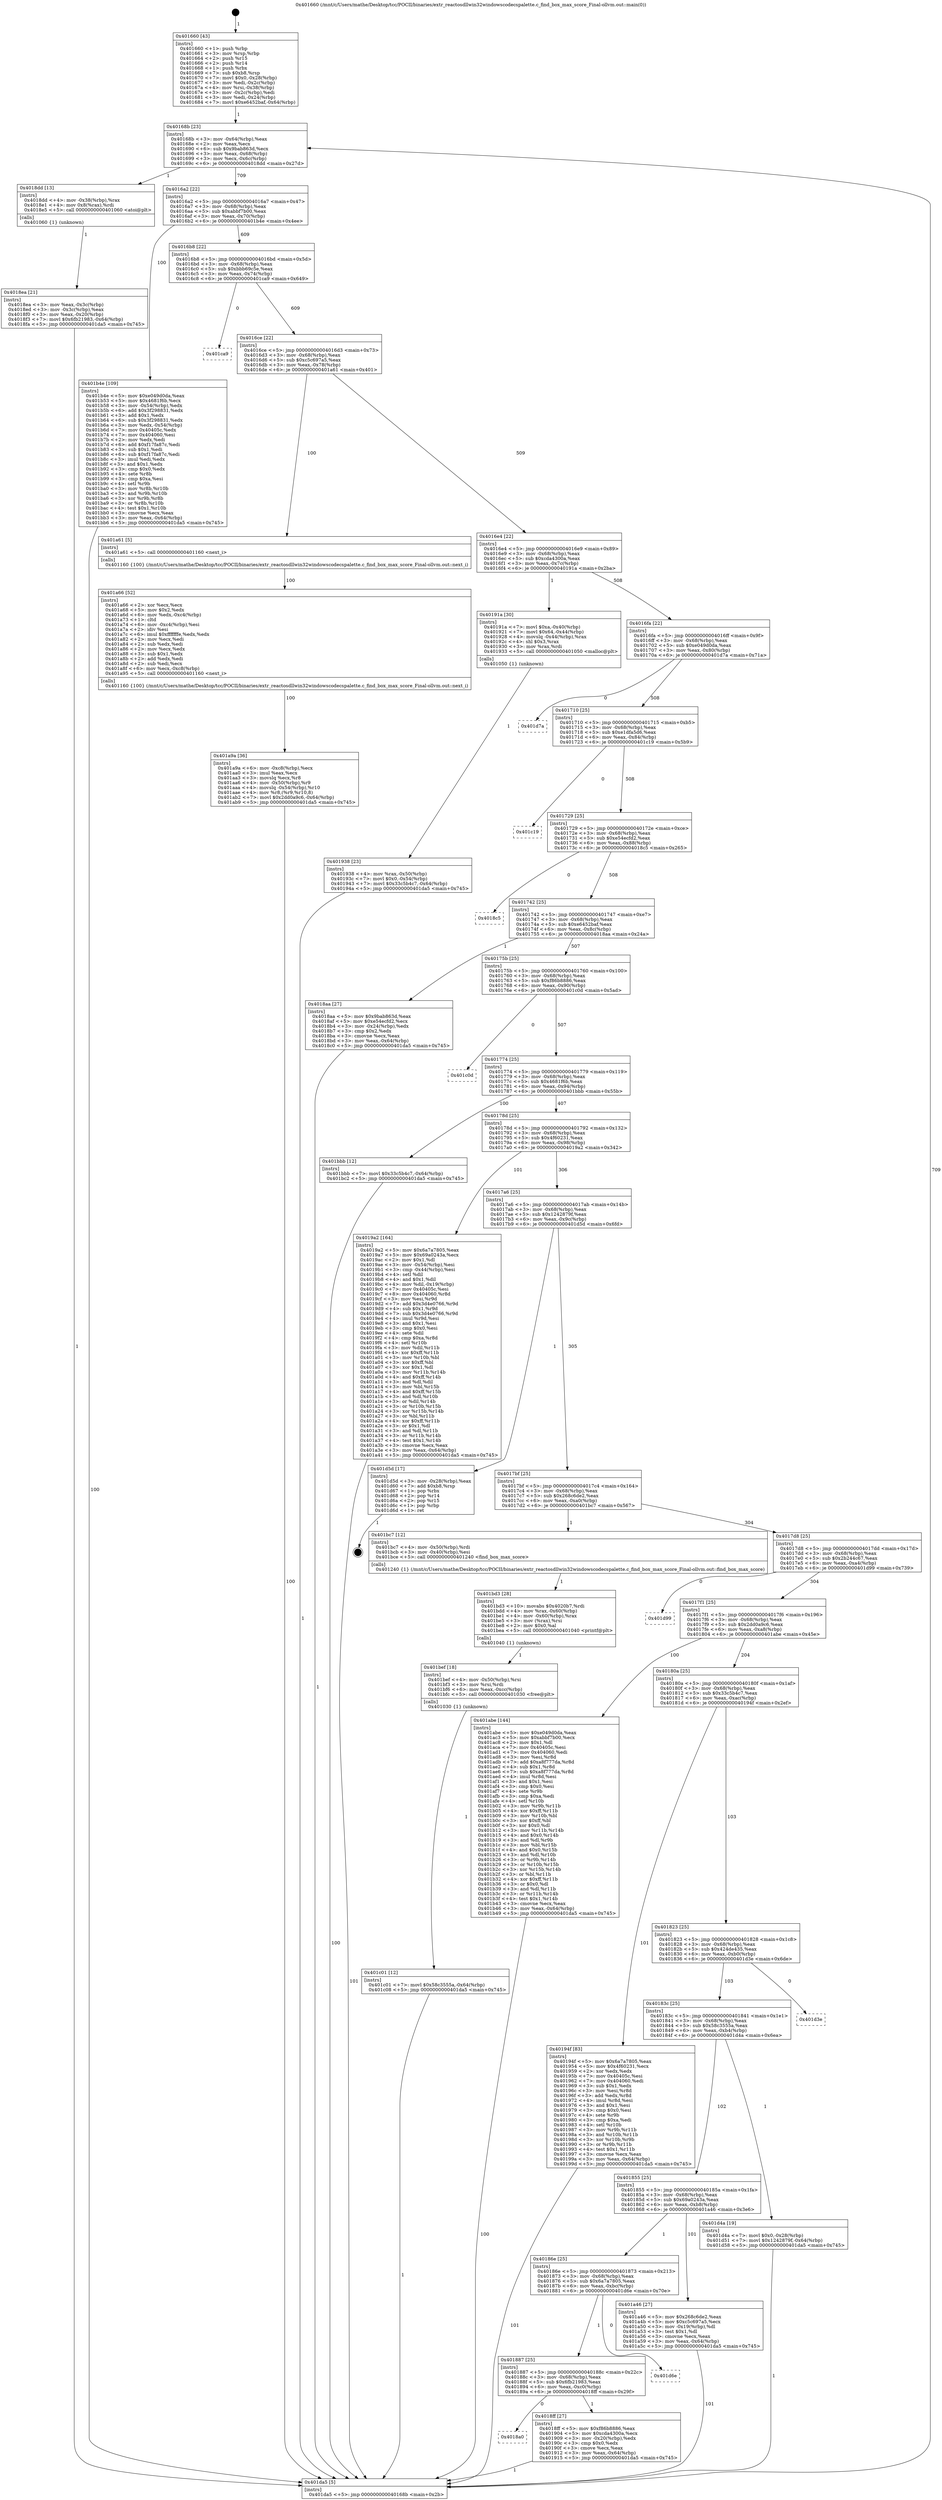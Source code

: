 digraph "0x401660" {
  label = "0x401660 (/mnt/c/Users/mathe/Desktop/tcc/POCII/binaries/extr_reactosdllwin32windowscodecspalette.c_find_box_max_score_Final-ollvm.out::main(0))"
  labelloc = "t"
  node[shape=record]

  Entry [label="",width=0.3,height=0.3,shape=circle,fillcolor=black,style=filled]
  "0x40168b" [label="{
     0x40168b [23]\l
     | [instrs]\l
     &nbsp;&nbsp;0x40168b \<+3\>: mov -0x64(%rbp),%eax\l
     &nbsp;&nbsp;0x40168e \<+2\>: mov %eax,%ecx\l
     &nbsp;&nbsp;0x401690 \<+6\>: sub $0x9bab863d,%ecx\l
     &nbsp;&nbsp;0x401696 \<+3\>: mov %eax,-0x68(%rbp)\l
     &nbsp;&nbsp;0x401699 \<+3\>: mov %ecx,-0x6c(%rbp)\l
     &nbsp;&nbsp;0x40169c \<+6\>: je 00000000004018dd \<main+0x27d\>\l
  }"]
  "0x4018dd" [label="{
     0x4018dd [13]\l
     | [instrs]\l
     &nbsp;&nbsp;0x4018dd \<+4\>: mov -0x38(%rbp),%rax\l
     &nbsp;&nbsp;0x4018e1 \<+4\>: mov 0x8(%rax),%rdi\l
     &nbsp;&nbsp;0x4018e5 \<+5\>: call 0000000000401060 \<atoi@plt\>\l
     | [calls]\l
     &nbsp;&nbsp;0x401060 \{1\} (unknown)\l
  }"]
  "0x4016a2" [label="{
     0x4016a2 [22]\l
     | [instrs]\l
     &nbsp;&nbsp;0x4016a2 \<+5\>: jmp 00000000004016a7 \<main+0x47\>\l
     &nbsp;&nbsp;0x4016a7 \<+3\>: mov -0x68(%rbp),%eax\l
     &nbsp;&nbsp;0x4016aa \<+5\>: sub $0xabbf7b00,%eax\l
     &nbsp;&nbsp;0x4016af \<+3\>: mov %eax,-0x70(%rbp)\l
     &nbsp;&nbsp;0x4016b2 \<+6\>: je 0000000000401b4e \<main+0x4ee\>\l
  }"]
  Exit [label="",width=0.3,height=0.3,shape=circle,fillcolor=black,style=filled,peripheries=2]
  "0x401b4e" [label="{
     0x401b4e [109]\l
     | [instrs]\l
     &nbsp;&nbsp;0x401b4e \<+5\>: mov $0xe049d0da,%eax\l
     &nbsp;&nbsp;0x401b53 \<+5\>: mov $0x4681f6b,%ecx\l
     &nbsp;&nbsp;0x401b58 \<+3\>: mov -0x54(%rbp),%edx\l
     &nbsp;&nbsp;0x401b5b \<+6\>: add $0x3f298831,%edx\l
     &nbsp;&nbsp;0x401b61 \<+3\>: add $0x1,%edx\l
     &nbsp;&nbsp;0x401b64 \<+6\>: sub $0x3f298831,%edx\l
     &nbsp;&nbsp;0x401b6a \<+3\>: mov %edx,-0x54(%rbp)\l
     &nbsp;&nbsp;0x401b6d \<+7\>: mov 0x40405c,%edx\l
     &nbsp;&nbsp;0x401b74 \<+7\>: mov 0x404060,%esi\l
     &nbsp;&nbsp;0x401b7b \<+2\>: mov %edx,%edi\l
     &nbsp;&nbsp;0x401b7d \<+6\>: add $0xf17fa87c,%edi\l
     &nbsp;&nbsp;0x401b83 \<+3\>: sub $0x1,%edi\l
     &nbsp;&nbsp;0x401b86 \<+6\>: sub $0xf17fa87c,%edi\l
     &nbsp;&nbsp;0x401b8c \<+3\>: imul %edi,%edx\l
     &nbsp;&nbsp;0x401b8f \<+3\>: and $0x1,%edx\l
     &nbsp;&nbsp;0x401b92 \<+3\>: cmp $0x0,%edx\l
     &nbsp;&nbsp;0x401b95 \<+4\>: sete %r8b\l
     &nbsp;&nbsp;0x401b99 \<+3\>: cmp $0xa,%esi\l
     &nbsp;&nbsp;0x401b9c \<+4\>: setl %r9b\l
     &nbsp;&nbsp;0x401ba0 \<+3\>: mov %r8b,%r10b\l
     &nbsp;&nbsp;0x401ba3 \<+3\>: and %r9b,%r10b\l
     &nbsp;&nbsp;0x401ba6 \<+3\>: xor %r9b,%r8b\l
     &nbsp;&nbsp;0x401ba9 \<+3\>: or %r8b,%r10b\l
     &nbsp;&nbsp;0x401bac \<+4\>: test $0x1,%r10b\l
     &nbsp;&nbsp;0x401bb0 \<+3\>: cmovne %ecx,%eax\l
     &nbsp;&nbsp;0x401bb3 \<+3\>: mov %eax,-0x64(%rbp)\l
     &nbsp;&nbsp;0x401bb6 \<+5\>: jmp 0000000000401da5 \<main+0x745\>\l
  }"]
  "0x4016b8" [label="{
     0x4016b8 [22]\l
     | [instrs]\l
     &nbsp;&nbsp;0x4016b8 \<+5\>: jmp 00000000004016bd \<main+0x5d\>\l
     &nbsp;&nbsp;0x4016bd \<+3\>: mov -0x68(%rbp),%eax\l
     &nbsp;&nbsp;0x4016c0 \<+5\>: sub $0xbbb69c5e,%eax\l
     &nbsp;&nbsp;0x4016c5 \<+3\>: mov %eax,-0x74(%rbp)\l
     &nbsp;&nbsp;0x4016c8 \<+6\>: je 0000000000401ca9 \<main+0x649\>\l
  }"]
  "0x401c01" [label="{
     0x401c01 [12]\l
     | [instrs]\l
     &nbsp;&nbsp;0x401c01 \<+7\>: movl $0x58c3555a,-0x64(%rbp)\l
     &nbsp;&nbsp;0x401c08 \<+5\>: jmp 0000000000401da5 \<main+0x745\>\l
  }"]
  "0x401ca9" [label="{
     0x401ca9\l
  }", style=dashed]
  "0x4016ce" [label="{
     0x4016ce [22]\l
     | [instrs]\l
     &nbsp;&nbsp;0x4016ce \<+5\>: jmp 00000000004016d3 \<main+0x73\>\l
     &nbsp;&nbsp;0x4016d3 \<+3\>: mov -0x68(%rbp),%eax\l
     &nbsp;&nbsp;0x4016d6 \<+5\>: sub $0xc5c697a5,%eax\l
     &nbsp;&nbsp;0x4016db \<+3\>: mov %eax,-0x78(%rbp)\l
     &nbsp;&nbsp;0x4016de \<+6\>: je 0000000000401a61 \<main+0x401\>\l
  }"]
  "0x401bef" [label="{
     0x401bef [18]\l
     | [instrs]\l
     &nbsp;&nbsp;0x401bef \<+4\>: mov -0x50(%rbp),%rsi\l
     &nbsp;&nbsp;0x401bf3 \<+3\>: mov %rsi,%rdi\l
     &nbsp;&nbsp;0x401bf6 \<+6\>: mov %eax,-0xcc(%rbp)\l
     &nbsp;&nbsp;0x401bfc \<+5\>: call 0000000000401030 \<free@plt\>\l
     | [calls]\l
     &nbsp;&nbsp;0x401030 \{1\} (unknown)\l
  }"]
  "0x401a61" [label="{
     0x401a61 [5]\l
     | [instrs]\l
     &nbsp;&nbsp;0x401a61 \<+5\>: call 0000000000401160 \<next_i\>\l
     | [calls]\l
     &nbsp;&nbsp;0x401160 \{100\} (/mnt/c/Users/mathe/Desktop/tcc/POCII/binaries/extr_reactosdllwin32windowscodecspalette.c_find_box_max_score_Final-ollvm.out::next_i)\l
  }"]
  "0x4016e4" [label="{
     0x4016e4 [22]\l
     | [instrs]\l
     &nbsp;&nbsp;0x4016e4 \<+5\>: jmp 00000000004016e9 \<main+0x89\>\l
     &nbsp;&nbsp;0x4016e9 \<+3\>: mov -0x68(%rbp),%eax\l
     &nbsp;&nbsp;0x4016ec \<+5\>: sub $0xcda4300a,%eax\l
     &nbsp;&nbsp;0x4016f1 \<+3\>: mov %eax,-0x7c(%rbp)\l
     &nbsp;&nbsp;0x4016f4 \<+6\>: je 000000000040191a \<main+0x2ba\>\l
  }"]
  "0x401bd3" [label="{
     0x401bd3 [28]\l
     | [instrs]\l
     &nbsp;&nbsp;0x401bd3 \<+10\>: movabs $0x4020b7,%rdi\l
     &nbsp;&nbsp;0x401bdd \<+4\>: mov %rax,-0x60(%rbp)\l
     &nbsp;&nbsp;0x401be1 \<+4\>: mov -0x60(%rbp),%rax\l
     &nbsp;&nbsp;0x401be5 \<+3\>: mov (%rax),%rsi\l
     &nbsp;&nbsp;0x401be8 \<+2\>: mov $0x0,%al\l
     &nbsp;&nbsp;0x401bea \<+5\>: call 0000000000401040 \<printf@plt\>\l
     | [calls]\l
     &nbsp;&nbsp;0x401040 \{1\} (unknown)\l
  }"]
  "0x40191a" [label="{
     0x40191a [30]\l
     | [instrs]\l
     &nbsp;&nbsp;0x40191a \<+7\>: movl $0xa,-0x40(%rbp)\l
     &nbsp;&nbsp;0x401921 \<+7\>: movl $0x64,-0x44(%rbp)\l
     &nbsp;&nbsp;0x401928 \<+4\>: movslq -0x44(%rbp),%rax\l
     &nbsp;&nbsp;0x40192c \<+4\>: shl $0x3,%rax\l
     &nbsp;&nbsp;0x401930 \<+3\>: mov %rax,%rdi\l
     &nbsp;&nbsp;0x401933 \<+5\>: call 0000000000401050 \<malloc@plt\>\l
     | [calls]\l
     &nbsp;&nbsp;0x401050 \{1\} (unknown)\l
  }"]
  "0x4016fa" [label="{
     0x4016fa [22]\l
     | [instrs]\l
     &nbsp;&nbsp;0x4016fa \<+5\>: jmp 00000000004016ff \<main+0x9f\>\l
     &nbsp;&nbsp;0x4016ff \<+3\>: mov -0x68(%rbp),%eax\l
     &nbsp;&nbsp;0x401702 \<+5\>: sub $0xe049d0da,%eax\l
     &nbsp;&nbsp;0x401707 \<+3\>: mov %eax,-0x80(%rbp)\l
     &nbsp;&nbsp;0x40170a \<+6\>: je 0000000000401d7a \<main+0x71a\>\l
  }"]
  "0x401a9a" [label="{
     0x401a9a [36]\l
     | [instrs]\l
     &nbsp;&nbsp;0x401a9a \<+6\>: mov -0xc8(%rbp),%ecx\l
     &nbsp;&nbsp;0x401aa0 \<+3\>: imul %eax,%ecx\l
     &nbsp;&nbsp;0x401aa3 \<+3\>: movslq %ecx,%r8\l
     &nbsp;&nbsp;0x401aa6 \<+4\>: mov -0x50(%rbp),%r9\l
     &nbsp;&nbsp;0x401aaa \<+4\>: movslq -0x54(%rbp),%r10\l
     &nbsp;&nbsp;0x401aae \<+4\>: mov %r8,(%r9,%r10,8)\l
     &nbsp;&nbsp;0x401ab2 \<+7\>: movl $0x2dd0a9c6,-0x64(%rbp)\l
     &nbsp;&nbsp;0x401ab9 \<+5\>: jmp 0000000000401da5 \<main+0x745\>\l
  }"]
  "0x401d7a" [label="{
     0x401d7a\l
  }", style=dashed]
  "0x401710" [label="{
     0x401710 [25]\l
     | [instrs]\l
     &nbsp;&nbsp;0x401710 \<+5\>: jmp 0000000000401715 \<main+0xb5\>\l
     &nbsp;&nbsp;0x401715 \<+3\>: mov -0x68(%rbp),%eax\l
     &nbsp;&nbsp;0x401718 \<+5\>: sub $0xe1dfa5d6,%eax\l
     &nbsp;&nbsp;0x40171d \<+6\>: mov %eax,-0x84(%rbp)\l
     &nbsp;&nbsp;0x401723 \<+6\>: je 0000000000401c19 \<main+0x5b9\>\l
  }"]
  "0x401a66" [label="{
     0x401a66 [52]\l
     | [instrs]\l
     &nbsp;&nbsp;0x401a66 \<+2\>: xor %ecx,%ecx\l
     &nbsp;&nbsp;0x401a68 \<+5\>: mov $0x2,%edx\l
     &nbsp;&nbsp;0x401a6d \<+6\>: mov %edx,-0xc4(%rbp)\l
     &nbsp;&nbsp;0x401a73 \<+1\>: cltd\l
     &nbsp;&nbsp;0x401a74 \<+6\>: mov -0xc4(%rbp),%esi\l
     &nbsp;&nbsp;0x401a7a \<+2\>: idiv %esi\l
     &nbsp;&nbsp;0x401a7c \<+6\>: imul $0xfffffffe,%edx,%edx\l
     &nbsp;&nbsp;0x401a82 \<+2\>: mov %ecx,%edi\l
     &nbsp;&nbsp;0x401a84 \<+2\>: sub %edx,%edi\l
     &nbsp;&nbsp;0x401a86 \<+2\>: mov %ecx,%edx\l
     &nbsp;&nbsp;0x401a88 \<+3\>: sub $0x1,%edx\l
     &nbsp;&nbsp;0x401a8b \<+2\>: add %edx,%edi\l
     &nbsp;&nbsp;0x401a8d \<+2\>: sub %edi,%ecx\l
     &nbsp;&nbsp;0x401a8f \<+6\>: mov %ecx,-0xc8(%rbp)\l
     &nbsp;&nbsp;0x401a95 \<+5\>: call 0000000000401160 \<next_i\>\l
     | [calls]\l
     &nbsp;&nbsp;0x401160 \{100\} (/mnt/c/Users/mathe/Desktop/tcc/POCII/binaries/extr_reactosdllwin32windowscodecspalette.c_find_box_max_score_Final-ollvm.out::next_i)\l
  }"]
  "0x401c19" [label="{
     0x401c19\l
  }", style=dashed]
  "0x401729" [label="{
     0x401729 [25]\l
     | [instrs]\l
     &nbsp;&nbsp;0x401729 \<+5\>: jmp 000000000040172e \<main+0xce\>\l
     &nbsp;&nbsp;0x40172e \<+3\>: mov -0x68(%rbp),%eax\l
     &nbsp;&nbsp;0x401731 \<+5\>: sub $0xe54ecfd2,%eax\l
     &nbsp;&nbsp;0x401736 \<+6\>: mov %eax,-0x88(%rbp)\l
     &nbsp;&nbsp;0x40173c \<+6\>: je 00000000004018c5 \<main+0x265\>\l
  }"]
  "0x401938" [label="{
     0x401938 [23]\l
     | [instrs]\l
     &nbsp;&nbsp;0x401938 \<+4\>: mov %rax,-0x50(%rbp)\l
     &nbsp;&nbsp;0x40193c \<+7\>: movl $0x0,-0x54(%rbp)\l
     &nbsp;&nbsp;0x401943 \<+7\>: movl $0x33c5b4c7,-0x64(%rbp)\l
     &nbsp;&nbsp;0x40194a \<+5\>: jmp 0000000000401da5 \<main+0x745\>\l
  }"]
  "0x4018c5" [label="{
     0x4018c5\l
  }", style=dashed]
  "0x401742" [label="{
     0x401742 [25]\l
     | [instrs]\l
     &nbsp;&nbsp;0x401742 \<+5\>: jmp 0000000000401747 \<main+0xe7\>\l
     &nbsp;&nbsp;0x401747 \<+3\>: mov -0x68(%rbp),%eax\l
     &nbsp;&nbsp;0x40174a \<+5\>: sub $0xe6452baf,%eax\l
     &nbsp;&nbsp;0x40174f \<+6\>: mov %eax,-0x8c(%rbp)\l
     &nbsp;&nbsp;0x401755 \<+6\>: je 00000000004018aa \<main+0x24a\>\l
  }"]
  "0x4018a0" [label="{
     0x4018a0\l
  }", style=dashed]
  "0x4018aa" [label="{
     0x4018aa [27]\l
     | [instrs]\l
     &nbsp;&nbsp;0x4018aa \<+5\>: mov $0x9bab863d,%eax\l
     &nbsp;&nbsp;0x4018af \<+5\>: mov $0xe54ecfd2,%ecx\l
     &nbsp;&nbsp;0x4018b4 \<+3\>: mov -0x24(%rbp),%edx\l
     &nbsp;&nbsp;0x4018b7 \<+3\>: cmp $0x2,%edx\l
     &nbsp;&nbsp;0x4018ba \<+3\>: cmovne %ecx,%eax\l
     &nbsp;&nbsp;0x4018bd \<+3\>: mov %eax,-0x64(%rbp)\l
     &nbsp;&nbsp;0x4018c0 \<+5\>: jmp 0000000000401da5 \<main+0x745\>\l
  }"]
  "0x40175b" [label="{
     0x40175b [25]\l
     | [instrs]\l
     &nbsp;&nbsp;0x40175b \<+5\>: jmp 0000000000401760 \<main+0x100\>\l
     &nbsp;&nbsp;0x401760 \<+3\>: mov -0x68(%rbp),%eax\l
     &nbsp;&nbsp;0x401763 \<+5\>: sub $0xf86b8886,%eax\l
     &nbsp;&nbsp;0x401768 \<+6\>: mov %eax,-0x90(%rbp)\l
     &nbsp;&nbsp;0x40176e \<+6\>: je 0000000000401c0d \<main+0x5ad\>\l
  }"]
  "0x401da5" [label="{
     0x401da5 [5]\l
     | [instrs]\l
     &nbsp;&nbsp;0x401da5 \<+5\>: jmp 000000000040168b \<main+0x2b\>\l
  }"]
  "0x401660" [label="{
     0x401660 [43]\l
     | [instrs]\l
     &nbsp;&nbsp;0x401660 \<+1\>: push %rbp\l
     &nbsp;&nbsp;0x401661 \<+3\>: mov %rsp,%rbp\l
     &nbsp;&nbsp;0x401664 \<+2\>: push %r15\l
     &nbsp;&nbsp;0x401666 \<+2\>: push %r14\l
     &nbsp;&nbsp;0x401668 \<+1\>: push %rbx\l
     &nbsp;&nbsp;0x401669 \<+7\>: sub $0xb8,%rsp\l
     &nbsp;&nbsp;0x401670 \<+7\>: movl $0x0,-0x28(%rbp)\l
     &nbsp;&nbsp;0x401677 \<+3\>: mov %edi,-0x2c(%rbp)\l
     &nbsp;&nbsp;0x40167a \<+4\>: mov %rsi,-0x38(%rbp)\l
     &nbsp;&nbsp;0x40167e \<+3\>: mov -0x2c(%rbp),%edi\l
     &nbsp;&nbsp;0x401681 \<+3\>: mov %edi,-0x24(%rbp)\l
     &nbsp;&nbsp;0x401684 \<+7\>: movl $0xe6452baf,-0x64(%rbp)\l
  }"]
  "0x4018ea" [label="{
     0x4018ea [21]\l
     | [instrs]\l
     &nbsp;&nbsp;0x4018ea \<+3\>: mov %eax,-0x3c(%rbp)\l
     &nbsp;&nbsp;0x4018ed \<+3\>: mov -0x3c(%rbp),%eax\l
     &nbsp;&nbsp;0x4018f0 \<+3\>: mov %eax,-0x20(%rbp)\l
     &nbsp;&nbsp;0x4018f3 \<+7\>: movl $0x6fb21983,-0x64(%rbp)\l
     &nbsp;&nbsp;0x4018fa \<+5\>: jmp 0000000000401da5 \<main+0x745\>\l
  }"]
  "0x4018ff" [label="{
     0x4018ff [27]\l
     | [instrs]\l
     &nbsp;&nbsp;0x4018ff \<+5\>: mov $0xf86b8886,%eax\l
     &nbsp;&nbsp;0x401904 \<+5\>: mov $0xcda4300a,%ecx\l
     &nbsp;&nbsp;0x401909 \<+3\>: mov -0x20(%rbp),%edx\l
     &nbsp;&nbsp;0x40190c \<+3\>: cmp $0x0,%edx\l
     &nbsp;&nbsp;0x40190f \<+3\>: cmove %ecx,%eax\l
     &nbsp;&nbsp;0x401912 \<+3\>: mov %eax,-0x64(%rbp)\l
     &nbsp;&nbsp;0x401915 \<+5\>: jmp 0000000000401da5 \<main+0x745\>\l
  }"]
  "0x401c0d" [label="{
     0x401c0d\l
  }", style=dashed]
  "0x401774" [label="{
     0x401774 [25]\l
     | [instrs]\l
     &nbsp;&nbsp;0x401774 \<+5\>: jmp 0000000000401779 \<main+0x119\>\l
     &nbsp;&nbsp;0x401779 \<+3\>: mov -0x68(%rbp),%eax\l
     &nbsp;&nbsp;0x40177c \<+5\>: sub $0x4681f6b,%eax\l
     &nbsp;&nbsp;0x401781 \<+6\>: mov %eax,-0x94(%rbp)\l
     &nbsp;&nbsp;0x401787 \<+6\>: je 0000000000401bbb \<main+0x55b\>\l
  }"]
  "0x401887" [label="{
     0x401887 [25]\l
     | [instrs]\l
     &nbsp;&nbsp;0x401887 \<+5\>: jmp 000000000040188c \<main+0x22c\>\l
     &nbsp;&nbsp;0x40188c \<+3\>: mov -0x68(%rbp),%eax\l
     &nbsp;&nbsp;0x40188f \<+5\>: sub $0x6fb21983,%eax\l
     &nbsp;&nbsp;0x401894 \<+6\>: mov %eax,-0xc0(%rbp)\l
     &nbsp;&nbsp;0x40189a \<+6\>: je 00000000004018ff \<main+0x29f\>\l
  }"]
  "0x401bbb" [label="{
     0x401bbb [12]\l
     | [instrs]\l
     &nbsp;&nbsp;0x401bbb \<+7\>: movl $0x33c5b4c7,-0x64(%rbp)\l
     &nbsp;&nbsp;0x401bc2 \<+5\>: jmp 0000000000401da5 \<main+0x745\>\l
  }"]
  "0x40178d" [label="{
     0x40178d [25]\l
     | [instrs]\l
     &nbsp;&nbsp;0x40178d \<+5\>: jmp 0000000000401792 \<main+0x132\>\l
     &nbsp;&nbsp;0x401792 \<+3\>: mov -0x68(%rbp),%eax\l
     &nbsp;&nbsp;0x401795 \<+5\>: sub $0x4f60231,%eax\l
     &nbsp;&nbsp;0x40179a \<+6\>: mov %eax,-0x98(%rbp)\l
     &nbsp;&nbsp;0x4017a0 \<+6\>: je 00000000004019a2 \<main+0x342\>\l
  }"]
  "0x401d6e" [label="{
     0x401d6e\l
  }", style=dashed]
  "0x4019a2" [label="{
     0x4019a2 [164]\l
     | [instrs]\l
     &nbsp;&nbsp;0x4019a2 \<+5\>: mov $0x6a7a7805,%eax\l
     &nbsp;&nbsp;0x4019a7 \<+5\>: mov $0x69a0243a,%ecx\l
     &nbsp;&nbsp;0x4019ac \<+2\>: mov $0x1,%dl\l
     &nbsp;&nbsp;0x4019ae \<+3\>: mov -0x54(%rbp),%esi\l
     &nbsp;&nbsp;0x4019b1 \<+3\>: cmp -0x44(%rbp),%esi\l
     &nbsp;&nbsp;0x4019b4 \<+4\>: setl %dil\l
     &nbsp;&nbsp;0x4019b8 \<+4\>: and $0x1,%dil\l
     &nbsp;&nbsp;0x4019bc \<+4\>: mov %dil,-0x19(%rbp)\l
     &nbsp;&nbsp;0x4019c0 \<+7\>: mov 0x40405c,%esi\l
     &nbsp;&nbsp;0x4019c7 \<+8\>: mov 0x404060,%r8d\l
     &nbsp;&nbsp;0x4019cf \<+3\>: mov %esi,%r9d\l
     &nbsp;&nbsp;0x4019d2 \<+7\>: add $0x3d4e0766,%r9d\l
     &nbsp;&nbsp;0x4019d9 \<+4\>: sub $0x1,%r9d\l
     &nbsp;&nbsp;0x4019dd \<+7\>: sub $0x3d4e0766,%r9d\l
     &nbsp;&nbsp;0x4019e4 \<+4\>: imul %r9d,%esi\l
     &nbsp;&nbsp;0x4019e8 \<+3\>: and $0x1,%esi\l
     &nbsp;&nbsp;0x4019eb \<+3\>: cmp $0x0,%esi\l
     &nbsp;&nbsp;0x4019ee \<+4\>: sete %dil\l
     &nbsp;&nbsp;0x4019f2 \<+4\>: cmp $0xa,%r8d\l
     &nbsp;&nbsp;0x4019f6 \<+4\>: setl %r10b\l
     &nbsp;&nbsp;0x4019fa \<+3\>: mov %dil,%r11b\l
     &nbsp;&nbsp;0x4019fd \<+4\>: xor $0xff,%r11b\l
     &nbsp;&nbsp;0x401a01 \<+3\>: mov %r10b,%bl\l
     &nbsp;&nbsp;0x401a04 \<+3\>: xor $0xff,%bl\l
     &nbsp;&nbsp;0x401a07 \<+3\>: xor $0x1,%dl\l
     &nbsp;&nbsp;0x401a0a \<+3\>: mov %r11b,%r14b\l
     &nbsp;&nbsp;0x401a0d \<+4\>: and $0xff,%r14b\l
     &nbsp;&nbsp;0x401a11 \<+3\>: and %dl,%dil\l
     &nbsp;&nbsp;0x401a14 \<+3\>: mov %bl,%r15b\l
     &nbsp;&nbsp;0x401a17 \<+4\>: and $0xff,%r15b\l
     &nbsp;&nbsp;0x401a1b \<+3\>: and %dl,%r10b\l
     &nbsp;&nbsp;0x401a1e \<+3\>: or %dil,%r14b\l
     &nbsp;&nbsp;0x401a21 \<+3\>: or %r10b,%r15b\l
     &nbsp;&nbsp;0x401a24 \<+3\>: xor %r15b,%r14b\l
     &nbsp;&nbsp;0x401a27 \<+3\>: or %bl,%r11b\l
     &nbsp;&nbsp;0x401a2a \<+4\>: xor $0xff,%r11b\l
     &nbsp;&nbsp;0x401a2e \<+3\>: or $0x1,%dl\l
     &nbsp;&nbsp;0x401a31 \<+3\>: and %dl,%r11b\l
     &nbsp;&nbsp;0x401a34 \<+3\>: or %r11b,%r14b\l
     &nbsp;&nbsp;0x401a37 \<+4\>: test $0x1,%r14b\l
     &nbsp;&nbsp;0x401a3b \<+3\>: cmovne %ecx,%eax\l
     &nbsp;&nbsp;0x401a3e \<+3\>: mov %eax,-0x64(%rbp)\l
     &nbsp;&nbsp;0x401a41 \<+5\>: jmp 0000000000401da5 \<main+0x745\>\l
  }"]
  "0x4017a6" [label="{
     0x4017a6 [25]\l
     | [instrs]\l
     &nbsp;&nbsp;0x4017a6 \<+5\>: jmp 00000000004017ab \<main+0x14b\>\l
     &nbsp;&nbsp;0x4017ab \<+3\>: mov -0x68(%rbp),%eax\l
     &nbsp;&nbsp;0x4017ae \<+5\>: sub $0x1242879f,%eax\l
     &nbsp;&nbsp;0x4017b3 \<+6\>: mov %eax,-0x9c(%rbp)\l
     &nbsp;&nbsp;0x4017b9 \<+6\>: je 0000000000401d5d \<main+0x6fd\>\l
  }"]
  "0x40186e" [label="{
     0x40186e [25]\l
     | [instrs]\l
     &nbsp;&nbsp;0x40186e \<+5\>: jmp 0000000000401873 \<main+0x213\>\l
     &nbsp;&nbsp;0x401873 \<+3\>: mov -0x68(%rbp),%eax\l
     &nbsp;&nbsp;0x401876 \<+5\>: sub $0x6a7a7805,%eax\l
     &nbsp;&nbsp;0x40187b \<+6\>: mov %eax,-0xbc(%rbp)\l
     &nbsp;&nbsp;0x401881 \<+6\>: je 0000000000401d6e \<main+0x70e\>\l
  }"]
  "0x401d5d" [label="{
     0x401d5d [17]\l
     | [instrs]\l
     &nbsp;&nbsp;0x401d5d \<+3\>: mov -0x28(%rbp),%eax\l
     &nbsp;&nbsp;0x401d60 \<+7\>: add $0xb8,%rsp\l
     &nbsp;&nbsp;0x401d67 \<+1\>: pop %rbx\l
     &nbsp;&nbsp;0x401d68 \<+2\>: pop %r14\l
     &nbsp;&nbsp;0x401d6a \<+2\>: pop %r15\l
     &nbsp;&nbsp;0x401d6c \<+1\>: pop %rbp\l
     &nbsp;&nbsp;0x401d6d \<+1\>: ret\l
  }"]
  "0x4017bf" [label="{
     0x4017bf [25]\l
     | [instrs]\l
     &nbsp;&nbsp;0x4017bf \<+5\>: jmp 00000000004017c4 \<main+0x164\>\l
     &nbsp;&nbsp;0x4017c4 \<+3\>: mov -0x68(%rbp),%eax\l
     &nbsp;&nbsp;0x4017c7 \<+5\>: sub $0x268c6de2,%eax\l
     &nbsp;&nbsp;0x4017cc \<+6\>: mov %eax,-0xa0(%rbp)\l
     &nbsp;&nbsp;0x4017d2 \<+6\>: je 0000000000401bc7 \<main+0x567\>\l
  }"]
  "0x401a46" [label="{
     0x401a46 [27]\l
     | [instrs]\l
     &nbsp;&nbsp;0x401a46 \<+5\>: mov $0x268c6de2,%eax\l
     &nbsp;&nbsp;0x401a4b \<+5\>: mov $0xc5c697a5,%ecx\l
     &nbsp;&nbsp;0x401a50 \<+3\>: mov -0x19(%rbp),%dl\l
     &nbsp;&nbsp;0x401a53 \<+3\>: test $0x1,%dl\l
     &nbsp;&nbsp;0x401a56 \<+3\>: cmovne %ecx,%eax\l
     &nbsp;&nbsp;0x401a59 \<+3\>: mov %eax,-0x64(%rbp)\l
     &nbsp;&nbsp;0x401a5c \<+5\>: jmp 0000000000401da5 \<main+0x745\>\l
  }"]
  "0x401bc7" [label="{
     0x401bc7 [12]\l
     | [instrs]\l
     &nbsp;&nbsp;0x401bc7 \<+4\>: mov -0x50(%rbp),%rdi\l
     &nbsp;&nbsp;0x401bcb \<+3\>: mov -0x40(%rbp),%esi\l
     &nbsp;&nbsp;0x401bce \<+5\>: call 0000000000401240 \<find_box_max_score\>\l
     | [calls]\l
     &nbsp;&nbsp;0x401240 \{1\} (/mnt/c/Users/mathe/Desktop/tcc/POCII/binaries/extr_reactosdllwin32windowscodecspalette.c_find_box_max_score_Final-ollvm.out::find_box_max_score)\l
  }"]
  "0x4017d8" [label="{
     0x4017d8 [25]\l
     | [instrs]\l
     &nbsp;&nbsp;0x4017d8 \<+5\>: jmp 00000000004017dd \<main+0x17d\>\l
     &nbsp;&nbsp;0x4017dd \<+3\>: mov -0x68(%rbp),%eax\l
     &nbsp;&nbsp;0x4017e0 \<+5\>: sub $0x2b244c67,%eax\l
     &nbsp;&nbsp;0x4017e5 \<+6\>: mov %eax,-0xa4(%rbp)\l
     &nbsp;&nbsp;0x4017eb \<+6\>: je 0000000000401d99 \<main+0x739\>\l
  }"]
  "0x401855" [label="{
     0x401855 [25]\l
     | [instrs]\l
     &nbsp;&nbsp;0x401855 \<+5\>: jmp 000000000040185a \<main+0x1fa\>\l
     &nbsp;&nbsp;0x40185a \<+3\>: mov -0x68(%rbp),%eax\l
     &nbsp;&nbsp;0x40185d \<+5\>: sub $0x69a0243a,%eax\l
     &nbsp;&nbsp;0x401862 \<+6\>: mov %eax,-0xb8(%rbp)\l
     &nbsp;&nbsp;0x401868 \<+6\>: je 0000000000401a46 \<main+0x3e6\>\l
  }"]
  "0x401d99" [label="{
     0x401d99\l
  }", style=dashed]
  "0x4017f1" [label="{
     0x4017f1 [25]\l
     | [instrs]\l
     &nbsp;&nbsp;0x4017f1 \<+5\>: jmp 00000000004017f6 \<main+0x196\>\l
     &nbsp;&nbsp;0x4017f6 \<+3\>: mov -0x68(%rbp),%eax\l
     &nbsp;&nbsp;0x4017f9 \<+5\>: sub $0x2dd0a9c6,%eax\l
     &nbsp;&nbsp;0x4017fe \<+6\>: mov %eax,-0xa8(%rbp)\l
     &nbsp;&nbsp;0x401804 \<+6\>: je 0000000000401abe \<main+0x45e\>\l
  }"]
  "0x401d4a" [label="{
     0x401d4a [19]\l
     | [instrs]\l
     &nbsp;&nbsp;0x401d4a \<+7\>: movl $0x0,-0x28(%rbp)\l
     &nbsp;&nbsp;0x401d51 \<+7\>: movl $0x1242879f,-0x64(%rbp)\l
     &nbsp;&nbsp;0x401d58 \<+5\>: jmp 0000000000401da5 \<main+0x745\>\l
  }"]
  "0x401abe" [label="{
     0x401abe [144]\l
     | [instrs]\l
     &nbsp;&nbsp;0x401abe \<+5\>: mov $0xe049d0da,%eax\l
     &nbsp;&nbsp;0x401ac3 \<+5\>: mov $0xabbf7b00,%ecx\l
     &nbsp;&nbsp;0x401ac8 \<+2\>: mov $0x1,%dl\l
     &nbsp;&nbsp;0x401aca \<+7\>: mov 0x40405c,%esi\l
     &nbsp;&nbsp;0x401ad1 \<+7\>: mov 0x404060,%edi\l
     &nbsp;&nbsp;0x401ad8 \<+3\>: mov %esi,%r8d\l
     &nbsp;&nbsp;0x401adb \<+7\>: add $0xa8f777da,%r8d\l
     &nbsp;&nbsp;0x401ae2 \<+4\>: sub $0x1,%r8d\l
     &nbsp;&nbsp;0x401ae6 \<+7\>: sub $0xa8f777da,%r8d\l
     &nbsp;&nbsp;0x401aed \<+4\>: imul %r8d,%esi\l
     &nbsp;&nbsp;0x401af1 \<+3\>: and $0x1,%esi\l
     &nbsp;&nbsp;0x401af4 \<+3\>: cmp $0x0,%esi\l
     &nbsp;&nbsp;0x401af7 \<+4\>: sete %r9b\l
     &nbsp;&nbsp;0x401afb \<+3\>: cmp $0xa,%edi\l
     &nbsp;&nbsp;0x401afe \<+4\>: setl %r10b\l
     &nbsp;&nbsp;0x401b02 \<+3\>: mov %r9b,%r11b\l
     &nbsp;&nbsp;0x401b05 \<+4\>: xor $0xff,%r11b\l
     &nbsp;&nbsp;0x401b09 \<+3\>: mov %r10b,%bl\l
     &nbsp;&nbsp;0x401b0c \<+3\>: xor $0xff,%bl\l
     &nbsp;&nbsp;0x401b0f \<+3\>: xor $0x0,%dl\l
     &nbsp;&nbsp;0x401b12 \<+3\>: mov %r11b,%r14b\l
     &nbsp;&nbsp;0x401b15 \<+4\>: and $0x0,%r14b\l
     &nbsp;&nbsp;0x401b19 \<+3\>: and %dl,%r9b\l
     &nbsp;&nbsp;0x401b1c \<+3\>: mov %bl,%r15b\l
     &nbsp;&nbsp;0x401b1f \<+4\>: and $0x0,%r15b\l
     &nbsp;&nbsp;0x401b23 \<+3\>: and %dl,%r10b\l
     &nbsp;&nbsp;0x401b26 \<+3\>: or %r9b,%r14b\l
     &nbsp;&nbsp;0x401b29 \<+3\>: or %r10b,%r15b\l
     &nbsp;&nbsp;0x401b2c \<+3\>: xor %r15b,%r14b\l
     &nbsp;&nbsp;0x401b2f \<+3\>: or %bl,%r11b\l
     &nbsp;&nbsp;0x401b32 \<+4\>: xor $0xff,%r11b\l
     &nbsp;&nbsp;0x401b36 \<+3\>: or $0x0,%dl\l
     &nbsp;&nbsp;0x401b39 \<+3\>: and %dl,%r11b\l
     &nbsp;&nbsp;0x401b3c \<+3\>: or %r11b,%r14b\l
     &nbsp;&nbsp;0x401b3f \<+4\>: test $0x1,%r14b\l
     &nbsp;&nbsp;0x401b43 \<+3\>: cmovne %ecx,%eax\l
     &nbsp;&nbsp;0x401b46 \<+3\>: mov %eax,-0x64(%rbp)\l
     &nbsp;&nbsp;0x401b49 \<+5\>: jmp 0000000000401da5 \<main+0x745\>\l
  }"]
  "0x40180a" [label="{
     0x40180a [25]\l
     | [instrs]\l
     &nbsp;&nbsp;0x40180a \<+5\>: jmp 000000000040180f \<main+0x1af\>\l
     &nbsp;&nbsp;0x40180f \<+3\>: mov -0x68(%rbp),%eax\l
     &nbsp;&nbsp;0x401812 \<+5\>: sub $0x33c5b4c7,%eax\l
     &nbsp;&nbsp;0x401817 \<+6\>: mov %eax,-0xac(%rbp)\l
     &nbsp;&nbsp;0x40181d \<+6\>: je 000000000040194f \<main+0x2ef\>\l
  }"]
  "0x40183c" [label="{
     0x40183c [25]\l
     | [instrs]\l
     &nbsp;&nbsp;0x40183c \<+5\>: jmp 0000000000401841 \<main+0x1e1\>\l
     &nbsp;&nbsp;0x401841 \<+3\>: mov -0x68(%rbp),%eax\l
     &nbsp;&nbsp;0x401844 \<+5\>: sub $0x58c3555a,%eax\l
     &nbsp;&nbsp;0x401849 \<+6\>: mov %eax,-0xb4(%rbp)\l
     &nbsp;&nbsp;0x40184f \<+6\>: je 0000000000401d4a \<main+0x6ea\>\l
  }"]
  "0x40194f" [label="{
     0x40194f [83]\l
     | [instrs]\l
     &nbsp;&nbsp;0x40194f \<+5\>: mov $0x6a7a7805,%eax\l
     &nbsp;&nbsp;0x401954 \<+5\>: mov $0x4f60231,%ecx\l
     &nbsp;&nbsp;0x401959 \<+2\>: xor %edx,%edx\l
     &nbsp;&nbsp;0x40195b \<+7\>: mov 0x40405c,%esi\l
     &nbsp;&nbsp;0x401962 \<+7\>: mov 0x404060,%edi\l
     &nbsp;&nbsp;0x401969 \<+3\>: sub $0x1,%edx\l
     &nbsp;&nbsp;0x40196c \<+3\>: mov %esi,%r8d\l
     &nbsp;&nbsp;0x40196f \<+3\>: add %edx,%r8d\l
     &nbsp;&nbsp;0x401972 \<+4\>: imul %r8d,%esi\l
     &nbsp;&nbsp;0x401976 \<+3\>: and $0x1,%esi\l
     &nbsp;&nbsp;0x401979 \<+3\>: cmp $0x0,%esi\l
     &nbsp;&nbsp;0x40197c \<+4\>: sete %r9b\l
     &nbsp;&nbsp;0x401980 \<+3\>: cmp $0xa,%edi\l
     &nbsp;&nbsp;0x401983 \<+4\>: setl %r10b\l
     &nbsp;&nbsp;0x401987 \<+3\>: mov %r9b,%r11b\l
     &nbsp;&nbsp;0x40198a \<+3\>: and %r10b,%r11b\l
     &nbsp;&nbsp;0x40198d \<+3\>: xor %r10b,%r9b\l
     &nbsp;&nbsp;0x401990 \<+3\>: or %r9b,%r11b\l
     &nbsp;&nbsp;0x401993 \<+4\>: test $0x1,%r11b\l
     &nbsp;&nbsp;0x401997 \<+3\>: cmovne %ecx,%eax\l
     &nbsp;&nbsp;0x40199a \<+3\>: mov %eax,-0x64(%rbp)\l
     &nbsp;&nbsp;0x40199d \<+5\>: jmp 0000000000401da5 \<main+0x745\>\l
  }"]
  "0x401823" [label="{
     0x401823 [25]\l
     | [instrs]\l
     &nbsp;&nbsp;0x401823 \<+5\>: jmp 0000000000401828 \<main+0x1c8\>\l
     &nbsp;&nbsp;0x401828 \<+3\>: mov -0x68(%rbp),%eax\l
     &nbsp;&nbsp;0x40182b \<+5\>: sub $0x424de435,%eax\l
     &nbsp;&nbsp;0x401830 \<+6\>: mov %eax,-0xb0(%rbp)\l
     &nbsp;&nbsp;0x401836 \<+6\>: je 0000000000401d3e \<main+0x6de\>\l
  }"]
  "0x401d3e" [label="{
     0x401d3e\l
  }", style=dashed]
  Entry -> "0x401660" [label=" 1"]
  "0x40168b" -> "0x4018dd" [label=" 1"]
  "0x40168b" -> "0x4016a2" [label=" 709"]
  "0x401d5d" -> Exit [label=" 1"]
  "0x4016a2" -> "0x401b4e" [label=" 100"]
  "0x4016a2" -> "0x4016b8" [label=" 609"]
  "0x401d4a" -> "0x401da5" [label=" 1"]
  "0x4016b8" -> "0x401ca9" [label=" 0"]
  "0x4016b8" -> "0x4016ce" [label=" 609"]
  "0x401c01" -> "0x401da5" [label=" 1"]
  "0x4016ce" -> "0x401a61" [label=" 100"]
  "0x4016ce" -> "0x4016e4" [label=" 509"]
  "0x401bef" -> "0x401c01" [label=" 1"]
  "0x4016e4" -> "0x40191a" [label=" 1"]
  "0x4016e4" -> "0x4016fa" [label=" 508"]
  "0x401bd3" -> "0x401bef" [label=" 1"]
  "0x4016fa" -> "0x401d7a" [label=" 0"]
  "0x4016fa" -> "0x401710" [label=" 508"]
  "0x401bc7" -> "0x401bd3" [label=" 1"]
  "0x401710" -> "0x401c19" [label=" 0"]
  "0x401710" -> "0x401729" [label=" 508"]
  "0x401bbb" -> "0x401da5" [label=" 100"]
  "0x401729" -> "0x4018c5" [label=" 0"]
  "0x401729" -> "0x401742" [label=" 508"]
  "0x401b4e" -> "0x401da5" [label=" 100"]
  "0x401742" -> "0x4018aa" [label=" 1"]
  "0x401742" -> "0x40175b" [label=" 507"]
  "0x4018aa" -> "0x401da5" [label=" 1"]
  "0x401660" -> "0x40168b" [label=" 1"]
  "0x401da5" -> "0x40168b" [label=" 709"]
  "0x4018dd" -> "0x4018ea" [label=" 1"]
  "0x4018ea" -> "0x401da5" [label=" 1"]
  "0x401abe" -> "0x401da5" [label=" 100"]
  "0x40175b" -> "0x401c0d" [label=" 0"]
  "0x40175b" -> "0x401774" [label=" 507"]
  "0x401a9a" -> "0x401da5" [label=" 100"]
  "0x401774" -> "0x401bbb" [label=" 100"]
  "0x401774" -> "0x40178d" [label=" 407"]
  "0x401a61" -> "0x401a66" [label=" 100"]
  "0x40178d" -> "0x4019a2" [label=" 101"]
  "0x40178d" -> "0x4017a6" [label=" 306"]
  "0x401a46" -> "0x401da5" [label=" 101"]
  "0x4017a6" -> "0x401d5d" [label=" 1"]
  "0x4017a6" -> "0x4017bf" [label=" 305"]
  "0x40194f" -> "0x401da5" [label=" 101"]
  "0x4017bf" -> "0x401bc7" [label=" 1"]
  "0x4017bf" -> "0x4017d8" [label=" 304"]
  "0x401938" -> "0x401da5" [label=" 1"]
  "0x4017d8" -> "0x401d99" [label=" 0"]
  "0x4017d8" -> "0x4017f1" [label=" 304"]
  "0x4018ff" -> "0x401da5" [label=" 1"]
  "0x4017f1" -> "0x401abe" [label=" 100"]
  "0x4017f1" -> "0x40180a" [label=" 204"]
  "0x401887" -> "0x4018a0" [label=" 0"]
  "0x40180a" -> "0x40194f" [label=" 101"]
  "0x40180a" -> "0x401823" [label=" 103"]
  "0x401a66" -> "0x401a9a" [label=" 100"]
  "0x401823" -> "0x401d3e" [label=" 0"]
  "0x401823" -> "0x40183c" [label=" 103"]
  "0x401887" -> "0x4018ff" [label=" 1"]
  "0x40183c" -> "0x401d4a" [label=" 1"]
  "0x40183c" -> "0x401855" [label=" 102"]
  "0x40191a" -> "0x401938" [label=" 1"]
  "0x401855" -> "0x401a46" [label=" 101"]
  "0x401855" -> "0x40186e" [label=" 1"]
  "0x4019a2" -> "0x401da5" [label=" 101"]
  "0x40186e" -> "0x401d6e" [label=" 0"]
  "0x40186e" -> "0x401887" [label=" 1"]
}
